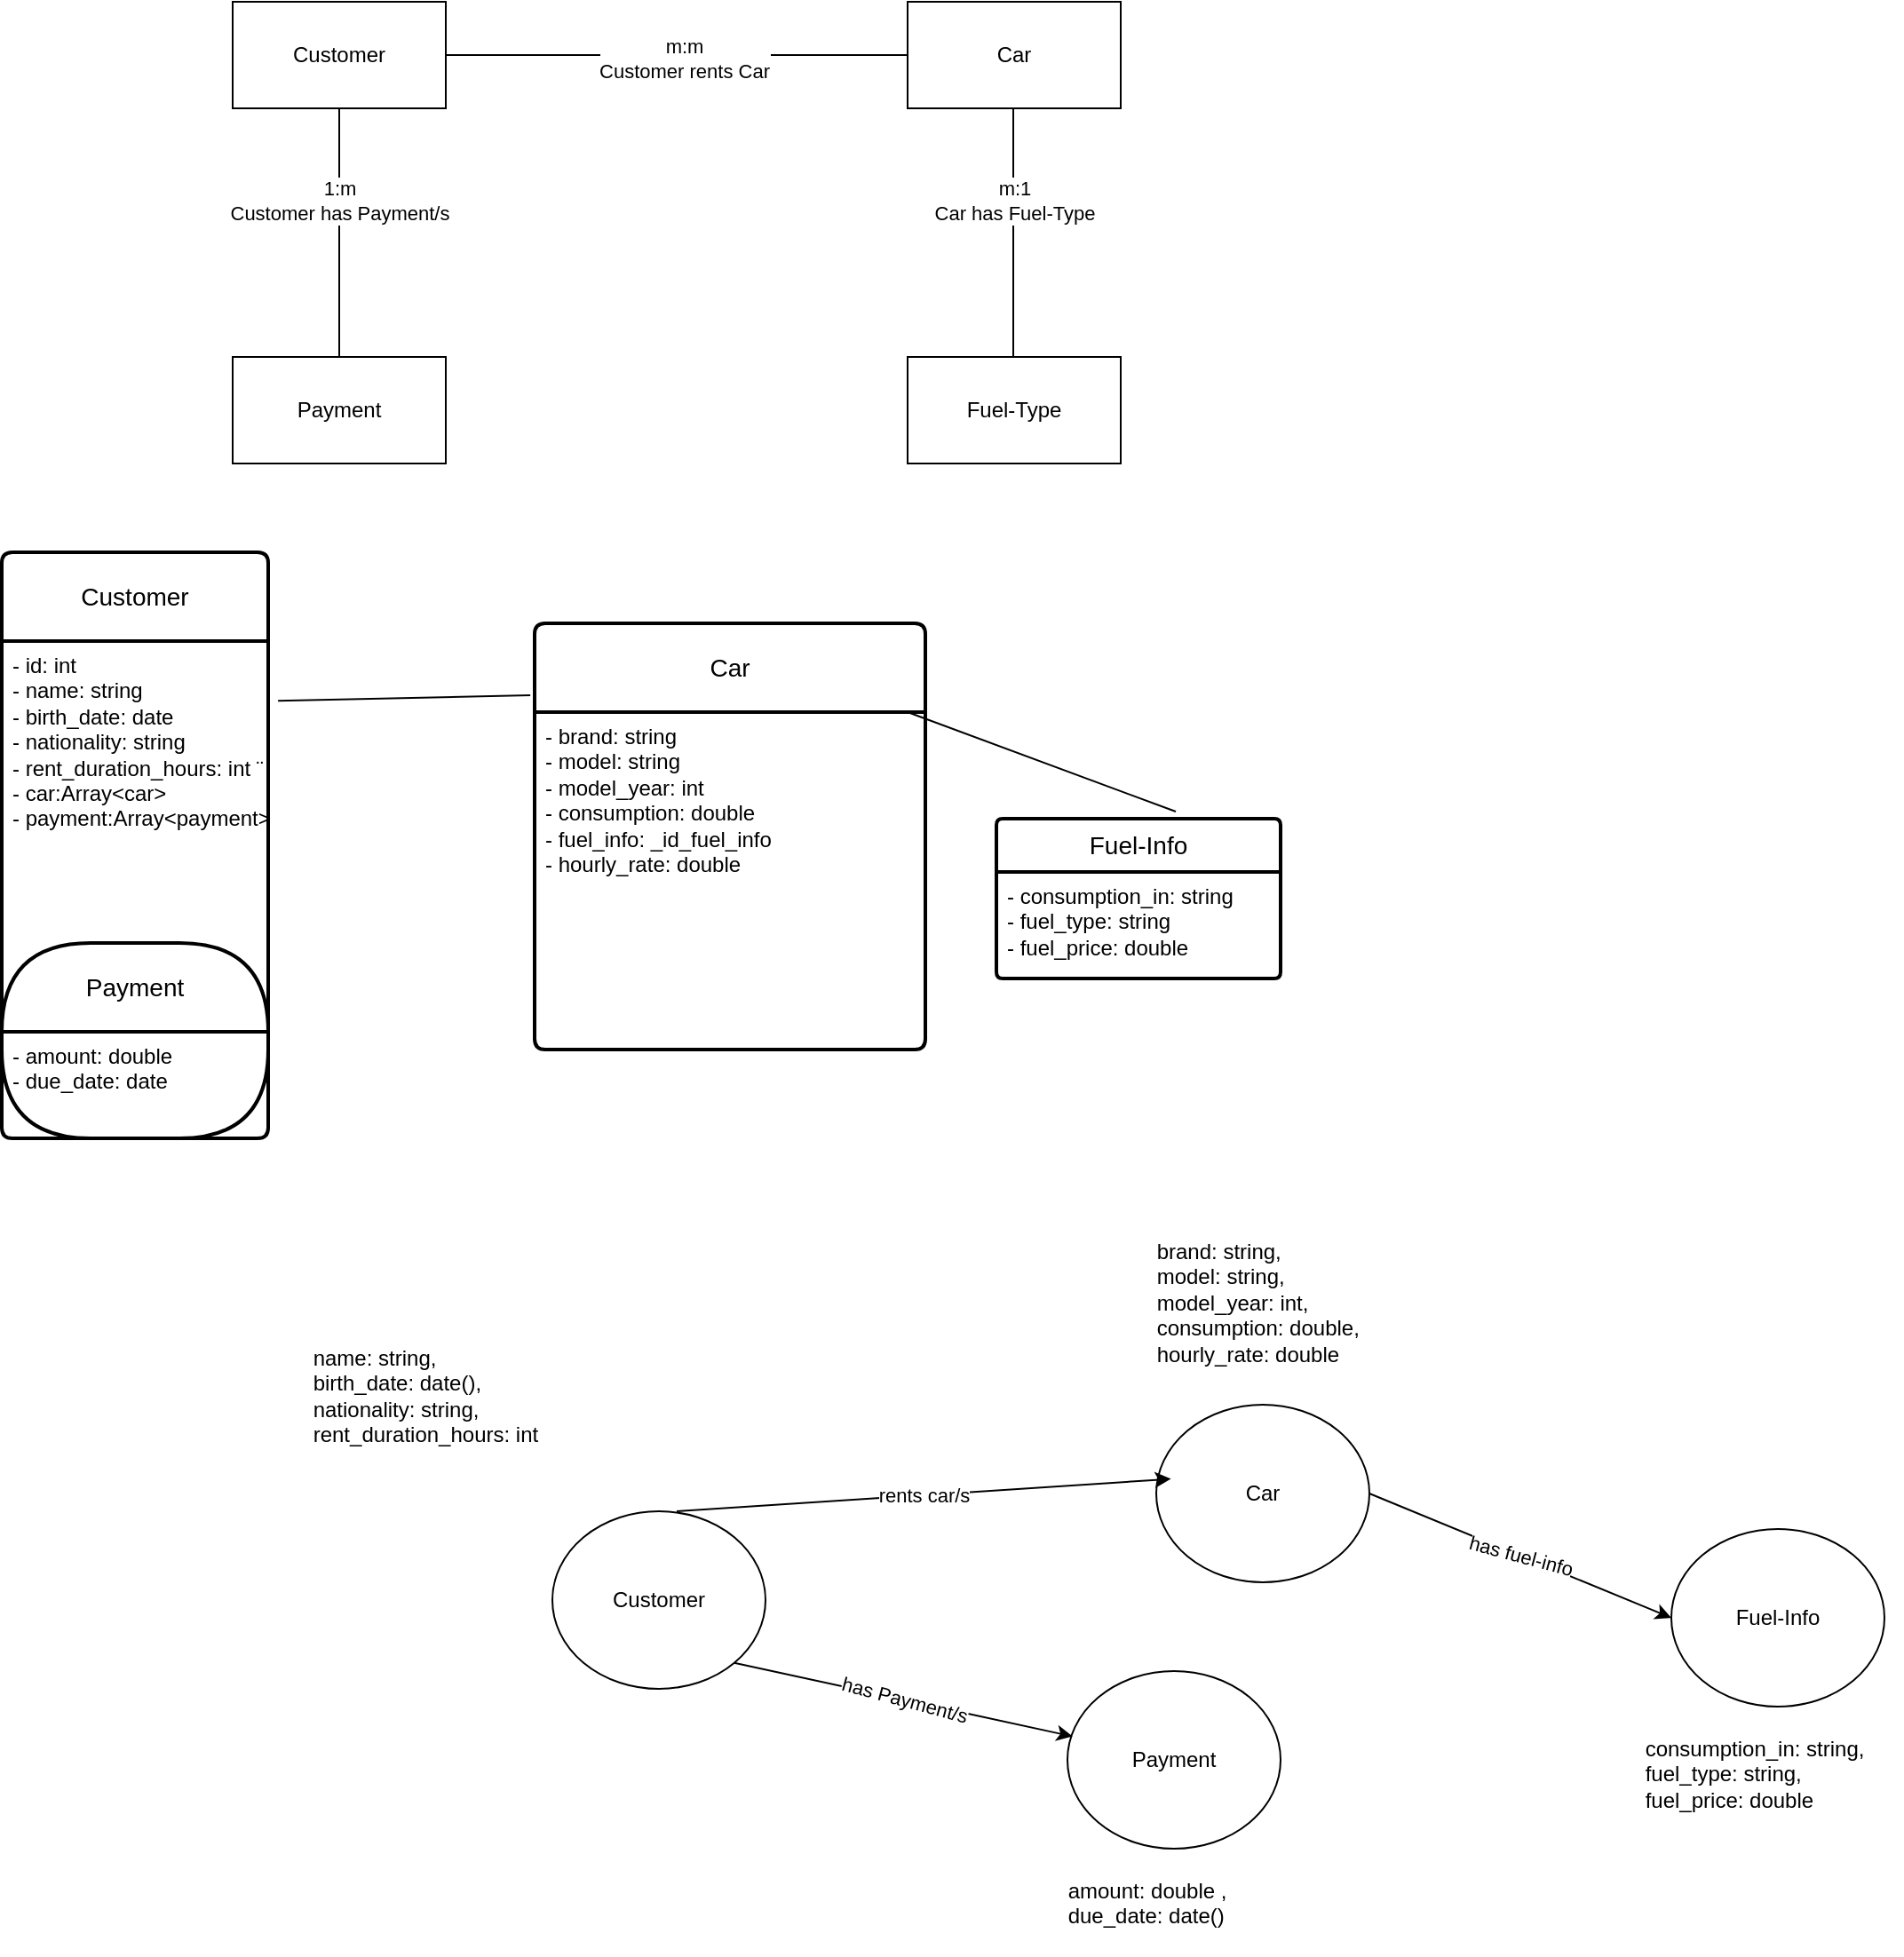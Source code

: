 <mxfile version="24.6.4" type="device">
  <diagram id="R2lEEEUBdFMjLlhIrx00" name="Page-1">
    <mxGraphModel dx="1235" dy="767" grid="1" gridSize="10" guides="1" tooltips="1" connect="1" arrows="1" fold="1" page="1" pageScale="1" pageWidth="850" pageHeight="1100" math="0" shadow="0" extFonts="Permanent Marker^https://fonts.googleapis.com/css?family=Permanent+Marker">
      <root>
        <mxCell id="0" />
        <mxCell id="1" parent="0" />
        <mxCell id="okeQuhRjU0sepMCW8s6a-1" value="Customer" style="rounded=0;whiteSpace=wrap;html=1;" parent="1" vertex="1">
          <mxGeometry x="160" y="140" width="120" height="60" as="geometry" />
        </mxCell>
        <mxCell id="okeQuhRjU0sepMCW8s6a-2" value="Car" style="rounded=0;whiteSpace=wrap;html=1;" parent="1" vertex="1">
          <mxGeometry x="540" y="140" width="120" height="60" as="geometry" />
        </mxCell>
        <mxCell id="okeQuhRjU0sepMCW8s6a-4" value="Payment" style="rounded=0;whiteSpace=wrap;html=1;" parent="1" vertex="1">
          <mxGeometry x="160" y="340" width="120" height="60" as="geometry" />
        </mxCell>
        <mxCell id="okeQuhRjU0sepMCW8s6a-5" value="" style="endArrow=none;html=1;rounded=0;entryX=0.5;entryY=1;entryDx=0;entryDy=0;exitX=0.5;exitY=0;exitDx=0;exitDy=0;" parent="1" source="okeQuhRjU0sepMCW8s6a-4" target="okeQuhRjU0sepMCW8s6a-1" edge="1">
          <mxGeometry width="50" height="50" relative="1" as="geometry">
            <mxPoint x="400" y="470" as="sourcePoint" />
            <mxPoint x="450" y="420" as="targetPoint" />
          </mxGeometry>
        </mxCell>
        <mxCell id="okeQuhRjU0sepMCW8s6a-6" value="&lt;div&gt;1:m&lt;/div&gt;Customer has Payment/s" style="edgeLabel;html=1;align=center;verticalAlign=middle;resizable=0;points=[];" parent="okeQuhRjU0sepMCW8s6a-5" vertex="1" connectable="0">
          <mxGeometry x="0.257" relative="1" as="geometry">
            <mxPoint as="offset" />
          </mxGeometry>
        </mxCell>
        <mxCell id="okeQuhRjU0sepMCW8s6a-7" value="" style="endArrow=none;html=1;rounded=0;entryX=1;entryY=0.5;entryDx=0;entryDy=0;exitX=0;exitY=0.5;exitDx=0;exitDy=0;" parent="1" source="okeQuhRjU0sepMCW8s6a-2" target="okeQuhRjU0sepMCW8s6a-1" edge="1">
          <mxGeometry width="50" height="50" relative="1" as="geometry">
            <mxPoint x="400" y="470" as="sourcePoint" />
            <mxPoint x="450" y="420" as="targetPoint" />
          </mxGeometry>
        </mxCell>
        <mxCell id="okeQuhRjU0sepMCW8s6a-8" value="m:m&lt;div&gt;Customer rents Car&lt;/div&gt;" style="edgeLabel;html=1;align=center;verticalAlign=middle;resizable=0;points=[];" parent="okeQuhRjU0sepMCW8s6a-7" vertex="1" connectable="0">
          <mxGeometry x="-0.031" y="2" relative="1" as="geometry">
            <mxPoint as="offset" />
          </mxGeometry>
        </mxCell>
        <mxCell id="iK-tNwz-UCV-Oxqi4ocs-6" value="Fuel-Type" style="rounded=0;whiteSpace=wrap;html=1;" parent="1" vertex="1">
          <mxGeometry x="540" y="340" width="120" height="60" as="geometry" />
        </mxCell>
        <mxCell id="iK-tNwz-UCV-Oxqi4ocs-7" value="" style="endArrow=none;html=1;rounded=0;entryX=0.5;entryY=1;entryDx=0;entryDy=0;exitX=0.5;exitY=0;exitDx=0;exitDy=0;" parent="1" edge="1">
          <mxGeometry width="50" height="50" relative="1" as="geometry">
            <mxPoint x="599.5" y="340" as="sourcePoint" />
            <mxPoint x="599.5" y="200" as="targetPoint" />
          </mxGeometry>
        </mxCell>
        <mxCell id="iK-tNwz-UCV-Oxqi4ocs-8" value="&lt;div&gt;m:1&lt;/div&gt;Car has Fuel-Type" style="edgeLabel;html=1;align=center;verticalAlign=middle;resizable=0;points=[];" parent="iK-tNwz-UCV-Oxqi4ocs-7" vertex="1" connectable="0">
          <mxGeometry x="0.257" relative="1" as="geometry">
            <mxPoint as="offset" />
          </mxGeometry>
        </mxCell>
        <mxCell id="iK-tNwz-UCV-Oxqi4ocs-12" value="Customer" style="swimlane;childLayout=stackLayout;horizontal=1;startSize=50;horizontalStack=0;rounded=1;fontSize=14;fontStyle=0;strokeWidth=2;resizeParent=0;resizeLast=1;shadow=0;dashed=0;align=center;arcSize=4;whiteSpace=wrap;html=1;" parent="1" vertex="1">
          <mxGeometry x="30" y="450" width="150" height="330" as="geometry" />
        </mxCell>
        <mxCell id="iK-tNwz-UCV-Oxqi4ocs-22" value="" style="edgeStyle=orthogonalEdgeStyle;rounded=0;orthogonalLoop=1;jettySize=auto;html=1;" parent="iK-tNwz-UCV-Oxqi4ocs-12" source="iK-tNwz-UCV-Oxqi4ocs-13" target="iK-tNwz-UCV-Oxqi4ocs-11" edge="1">
          <mxGeometry relative="1" as="geometry" />
        </mxCell>
        <mxCell id="iK-tNwz-UCV-Oxqi4ocs-13" value="&lt;div&gt;- id: int&lt;/div&gt;- name: string&amp;nbsp;&lt;br&gt;- birth_date: date&lt;div&gt;- nationality: string&lt;br&gt;&lt;div&gt;- rent_duration_hours: int ¨&lt;/div&gt;&lt;/div&gt;&lt;div&gt;- car:Array&amp;lt;car&amp;gt;&amp;nbsp;&lt;/div&gt;&lt;div&gt;- payment:Array&amp;lt;payment&amp;gt;&lt;br&gt;&lt;div&gt;&lt;br&gt;&lt;/div&gt;&lt;/div&gt;" style="align=left;strokeColor=none;fillColor=none;spacingLeft=4;fontSize=12;verticalAlign=top;resizable=0;rotatable=0;part=1;html=1;" parent="iK-tNwz-UCV-Oxqi4ocs-12" vertex="1">
          <mxGeometry y="50" width="150" height="170" as="geometry" />
        </mxCell>
        <mxCell id="iK-tNwz-UCV-Oxqi4ocs-10" value="Payment" style="swimlane;childLayout=stackLayout;horizontal=1;startSize=50;horizontalStack=0;rounded=1;fontSize=14;fontStyle=0;strokeWidth=2;resizeParent=0;resizeLast=1;shadow=0;dashed=0;align=center;arcSize=46;whiteSpace=wrap;html=1;" parent="iK-tNwz-UCV-Oxqi4ocs-12" vertex="1">
          <mxGeometry y="220" width="150" height="110" as="geometry" />
        </mxCell>
        <mxCell id="iK-tNwz-UCV-Oxqi4ocs-11" value="&lt;div&gt;- amount: double&lt;/div&gt;- due_date: date&lt;div&gt;&lt;div&gt;&lt;br&gt;&lt;/div&gt;&lt;/div&gt;" style="align=left;strokeColor=none;fillColor=none;spacingLeft=4;fontSize=12;verticalAlign=top;resizable=0;rotatable=0;part=1;html=1;" parent="iK-tNwz-UCV-Oxqi4ocs-10" vertex="1">
          <mxGeometry y="50" width="150" height="60" as="geometry" />
        </mxCell>
        <mxCell id="iK-tNwz-UCV-Oxqi4ocs-14" value="Car" style="swimlane;childLayout=stackLayout;horizontal=1;startSize=50;horizontalStack=0;rounded=1;fontSize=14;fontStyle=0;strokeWidth=2;resizeParent=0;resizeLast=1;shadow=0;dashed=0;align=center;arcSize=4;whiteSpace=wrap;html=1;" parent="1" vertex="1">
          <mxGeometry x="330" y="490" width="220" height="240" as="geometry" />
        </mxCell>
        <mxCell id="iK-tNwz-UCV-Oxqi4ocs-15" value="&lt;div&gt;- brand: string&lt;/div&gt;&lt;div&gt;- model: string&lt;/div&gt;- model_year: int&amp;nbsp;&lt;div&gt;- consumption: double&lt;br&gt;&lt;div&gt;- fuel_info: _id_fuel_info&lt;/div&gt;&lt;div&gt;- hourly_rate: double&lt;/div&gt;&lt;div&gt;&lt;div&gt;&lt;br&gt;&lt;/div&gt;&lt;/div&gt;&lt;/div&gt;" style="align=left;strokeColor=none;fillColor=none;spacingLeft=4;fontSize=12;verticalAlign=top;resizable=0;rotatable=0;part=1;html=1;" parent="iK-tNwz-UCV-Oxqi4ocs-14" vertex="1">
          <mxGeometry y="50" width="220" height="190" as="geometry" />
        </mxCell>
        <mxCell id="iK-tNwz-UCV-Oxqi4ocs-16" value="Fuel-Info" style="swimlane;childLayout=stackLayout;horizontal=1;startSize=30;horizontalStack=0;rounded=1;fontSize=14;fontStyle=0;strokeWidth=2;resizeParent=0;resizeLast=1;shadow=0;dashed=0;align=center;arcSize=4;whiteSpace=wrap;html=1;" parent="1" vertex="1">
          <mxGeometry x="590" y="600" width="160" height="90" as="geometry">
            <mxRectangle y="150" width="160" height="90" as="alternateBounds" />
          </mxGeometry>
        </mxCell>
        <mxCell id="iK-tNwz-UCV-Oxqi4ocs-17" value="&lt;div&gt;- consumption_in: string&lt;/div&gt;&lt;div&gt;- fuel_type: string&lt;/div&gt;&lt;div&gt;- fuel_price: double&lt;/div&gt;&lt;div&gt;&lt;br&gt;&lt;/div&gt;" style="align=left;strokeColor=none;fillColor=none;spacingLeft=4;fontSize=12;verticalAlign=top;resizable=0;rotatable=0;part=1;html=1;" parent="iK-tNwz-UCV-Oxqi4ocs-16" vertex="1">
          <mxGeometry y="30" width="160" height="60" as="geometry" />
        </mxCell>
        <mxCell id="iK-tNwz-UCV-Oxqi4ocs-40" value="" style="endArrow=none;html=1;rounded=0;fontFamily=Helvetica;fontSize=12;fontColor=default;resizable=0;entryX=-0.011;entryY=-0.05;entryDx=0;entryDy=0;entryPerimeter=0;exitX=1.037;exitY=0.198;exitDx=0;exitDy=0;exitPerimeter=0;" parent="1" source="iK-tNwz-UCV-Oxqi4ocs-13" target="iK-tNwz-UCV-Oxqi4ocs-15" edge="1">
          <mxGeometry width="50" height="50" relative="1" as="geometry">
            <mxPoint x="180" y="640" as="sourcePoint" />
            <mxPoint x="230" y="590" as="targetPoint" />
          </mxGeometry>
        </mxCell>
        <mxCell id="tKdWVTPo1guB0uvRhyKG-1" value="" style="endArrow=none;html=1;rounded=0;fontFamily=Helvetica;fontSize=12;fontColor=default;resizable=0;entryX=-0.011;entryY=-0.05;entryDx=0;entryDy=0;entryPerimeter=0;exitX=0.982;exitY=0.075;exitDx=0;exitDy=0;exitPerimeter=0;" parent="1" edge="1">
          <mxGeometry width="50" height="50" relative="1" as="geometry">
            <mxPoint x="540" y="540" as="sourcePoint" />
            <mxPoint x="691" y="596" as="targetPoint" />
          </mxGeometry>
        </mxCell>
        <mxCell id="V-DLPB6U0zsCeAEorzTo-1" value="Customer" style="ellipse;whiteSpace=wrap;html=1;" vertex="1" parent="1">
          <mxGeometry x="340" y="990" width="120" height="100" as="geometry" />
        </mxCell>
        <mxCell id="V-DLPB6U0zsCeAEorzTo-2" value="Car" style="ellipse;whiteSpace=wrap;html=1;" vertex="1" parent="1">
          <mxGeometry x="680" y="930" width="120" height="100" as="geometry" />
        </mxCell>
        <mxCell id="V-DLPB6U0zsCeAEorzTo-3" value="Payment" style="ellipse;whiteSpace=wrap;html=1;" vertex="1" parent="1">
          <mxGeometry x="630" y="1080" width="120" height="100" as="geometry" />
        </mxCell>
        <mxCell id="V-DLPB6U0zsCeAEorzTo-4" value="Fuel-Info" style="ellipse;whiteSpace=wrap;html=1;" vertex="1" parent="1">
          <mxGeometry x="970" y="1000" width="120" height="100" as="geometry" />
        </mxCell>
        <mxCell id="V-DLPB6U0zsCeAEorzTo-9" value="" style="endArrow=classic;html=1;rounded=0;exitX=1;exitY=1;exitDx=0;exitDy=0;entryX=0.024;entryY=0.368;entryDx=0;entryDy=0;entryPerimeter=0;" edge="1" parent="1" source="V-DLPB6U0zsCeAEorzTo-1" target="V-DLPB6U0zsCeAEorzTo-3">
          <mxGeometry relative="1" as="geometry">
            <mxPoint x="400" y="1090" as="sourcePoint" />
            <mxPoint x="500" y="1090" as="targetPoint" />
          </mxGeometry>
        </mxCell>
        <mxCell id="V-DLPB6U0zsCeAEorzTo-10" value="has Payment/s" style="edgeLabel;resizable=0;html=1;;align=center;verticalAlign=middle;rotation=15;" connectable="0" vertex="1" parent="V-DLPB6U0zsCeAEorzTo-9">
          <mxGeometry relative="1" as="geometry" />
        </mxCell>
        <mxCell id="V-DLPB6U0zsCeAEorzTo-13" value="" style="endArrow=classic;html=1;rounded=0;entryX=0.069;entryY=0.418;entryDx=0;entryDy=0;entryPerimeter=0;" edge="1" parent="1" target="V-DLPB6U0zsCeAEorzTo-2">
          <mxGeometry relative="1" as="geometry">
            <mxPoint x="410" y="990" as="sourcePoint" />
            <mxPoint x="567" y="1115" as="targetPoint" />
          </mxGeometry>
        </mxCell>
        <mxCell id="V-DLPB6U0zsCeAEorzTo-14" value="rents car/s" style="edgeLabel;resizable=0;html=1;;align=center;verticalAlign=middle;rotation=0;" connectable="0" vertex="1" parent="V-DLPB6U0zsCeAEorzTo-13">
          <mxGeometry relative="1" as="geometry" />
        </mxCell>
        <mxCell id="V-DLPB6U0zsCeAEorzTo-15" value="" style="endArrow=classic;html=1;rounded=0;exitX=1;exitY=0.5;exitDx=0;exitDy=0;entryX=0;entryY=0.5;entryDx=0;entryDy=0;" edge="1" parent="1" source="V-DLPB6U0zsCeAEorzTo-2" target="V-DLPB6U0zsCeAEorzTo-4">
          <mxGeometry relative="1" as="geometry">
            <mxPoint x="780" y="958" as="sourcePoint" />
            <mxPoint x="1050" y="950" as="targetPoint" />
          </mxGeometry>
        </mxCell>
        <mxCell id="V-DLPB6U0zsCeAEorzTo-16" value="has fuel-info" style="edgeLabel;resizable=0;html=1;;align=center;verticalAlign=middle;rotation=15;" connectable="0" vertex="1" parent="V-DLPB6U0zsCeAEorzTo-15">
          <mxGeometry relative="1" as="geometry" />
        </mxCell>
        <mxCell id="V-DLPB6U0zsCeAEorzTo-18" value="    consumption_in: string, &#xa;    fuel_type: string, &#xa;    fuel_price: double" style="text;whiteSpace=wrap;" vertex="1" parent="1">
          <mxGeometry x="940" y="1110" width="160" height="120" as="geometry" />
        </mxCell>
        <mxCell id="V-DLPB6U0zsCeAEorzTo-19" value="    brand: string, &#xa;    model: string, &#xa;    model_year: int, &#xa;    consumption: double, &#xa;    hourly_rate: double" style="text;whiteSpace=wrap;" vertex="1" parent="1">
          <mxGeometry x="665" y="830" width="150" height="110" as="geometry" />
        </mxCell>
        <mxCell id="V-DLPB6U0zsCeAEorzTo-20" value="    name: string, &#xa;    birth_date: date(), &#xa;    nationality: string, &#xa;    rent_duration_hours: int" style="text;whiteSpace=wrap;" vertex="1" parent="1">
          <mxGeometry x="190" y="890" width="210" height="100" as="geometry" />
        </mxCell>
        <mxCell id="V-DLPB6U0zsCeAEorzTo-21" value="    amount: double , &#xa;    due_date: date()" style="text;whiteSpace=wrap;" vertex="1" parent="1">
          <mxGeometry x="615" y="1190" width="200" height="50" as="geometry" />
        </mxCell>
      </root>
    </mxGraphModel>
  </diagram>
</mxfile>
